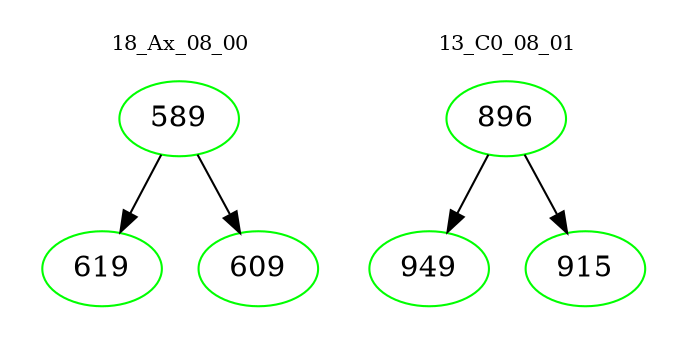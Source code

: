 digraph{
subgraph cluster_0 {
color = white
label = "18_Ax_08_00";
fontsize=10;
T0_589 [label="589", color="green"]
T0_589 -> T0_619 [color="black"]
T0_619 [label="619", color="green"]
T0_589 -> T0_609 [color="black"]
T0_609 [label="609", color="green"]
}
subgraph cluster_1 {
color = white
label = "13_C0_08_01";
fontsize=10;
T1_896 [label="896", color="green"]
T1_896 -> T1_949 [color="black"]
T1_949 [label="949", color="green"]
T1_896 -> T1_915 [color="black"]
T1_915 [label="915", color="green"]
}
}

